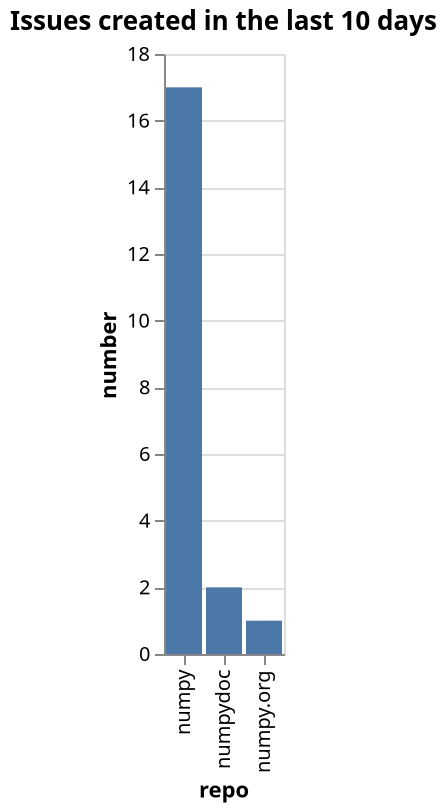 {
  "config": {
    "view": {
      "continuousWidth": 400,
      "continuousHeight": 300
    }
  },
  "data": {
    "name": "data-9a6e796b677f3fe1c38df5c60de8641b"
  },
  "mark": "bar",
  "encoding": {
    "x": {
      "type": "nominal",
      "field": "repo",
      "sort": [
        "numpy",
        "numpydoc",
        "numpy.org"
      ]
    },
    "y": {
      "type": "quantitative",
      "field": "number"
    }
  },
  "title": "Issues created in the last 10 days",
  "$schema": "https://vega.github.io/schema/vega-lite/v5.json",
  "datasets": {
    "data-9a6e796b677f3fe1c38df5c60de8641b": [
      {
        "org": "numpy",
        "repo": "numpy",
        "number": 17,
        "org/repo": "numpy/numpy"
      },
      {
        "org": "numpy",
        "repo": "numpy.org",
        "number": 1,
        "org/repo": "numpy/numpy.org"
      },
      {
        "org": "numpy",
        "repo": "numpydoc",
        "number": 2,
        "org/repo": "numpy/numpydoc"
      }
    ]
  }
}